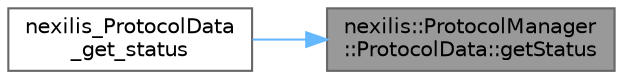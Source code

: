 digraph "nexilis::ProtocolManager::ProtocolData::getStatus"
{
 // LATEX_PDF_SIZE
  bgcolor="transparent";
  edge [fontname=Helvetica,fontsize=10,labelfontname=Helvetica,labelfontsize=10];
  node [fontname=Helvetica,fontsize=10,shape=box,height=0.2,width=0.4];
  rankdir="RL";
  Node1 [id="Node000001",label="nexilis::ProtocolManager\l::ProtocolData::getStatus",height=0.2,width=0.4,color="gray40", fillcolor="grey60", style="filled", fontcolor="black",tooltip="Get the status of the protocol."];
  Node1 -> Node2 [id="edge1_Node000001_Node000002",dir="back",color="steelblue1",style="solid",tooltip=" "];
  Node2 [id="Node000002",label="nexilis_ProtocolData\l_get_status",height=0.2,width=0.4,color="grey40", fillcolor="white", style="filled",URL="$d9/d37/protocol__manager__c_8cc.html#a5853b081f1e33928da5d538a173ef0dd",tooltip=" "];
}
